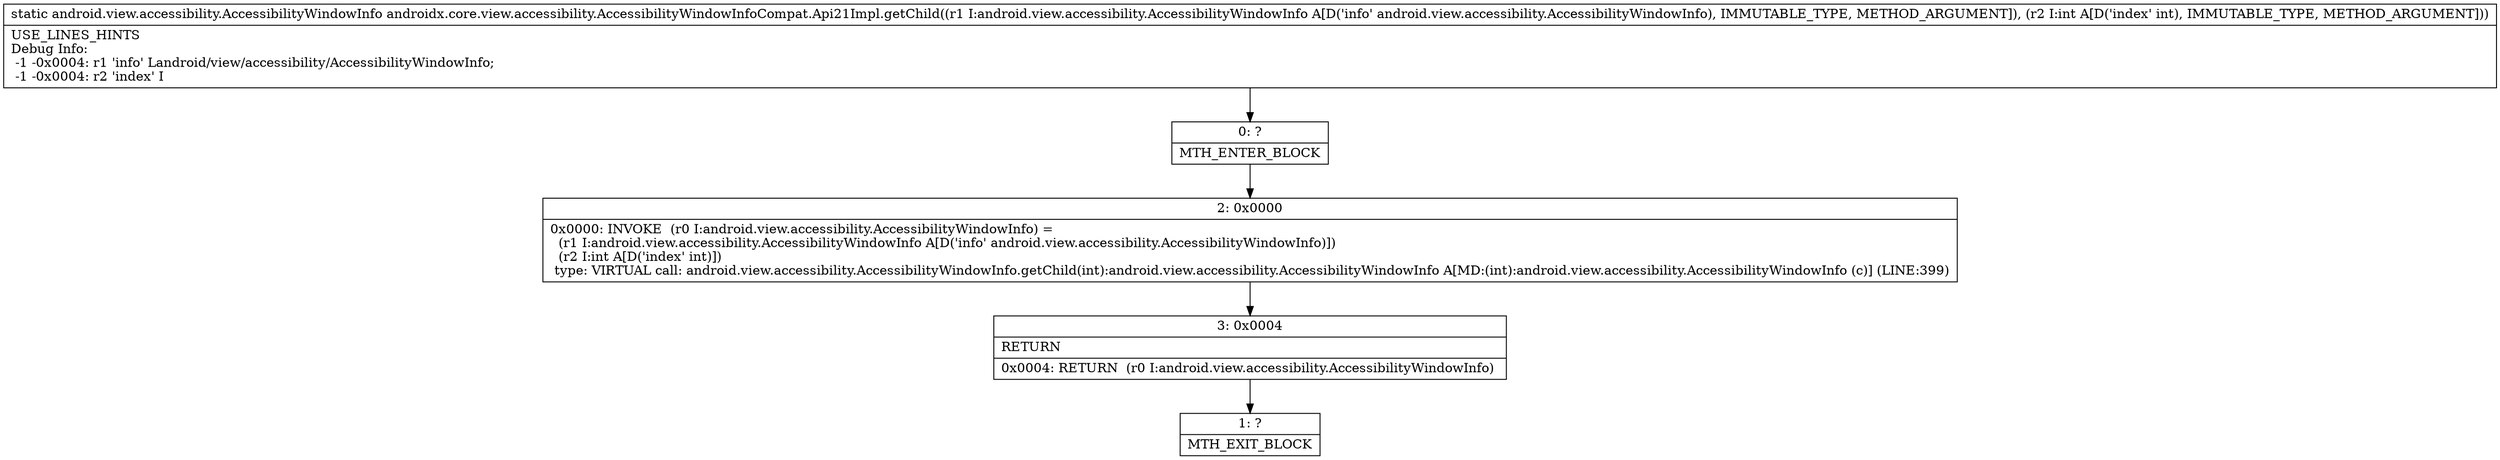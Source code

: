 digraph "CFG forandroidx.core.view.accessibility.AccessibilityWindowInfoCompat.Api21Impl.getChild(Landroid\/view\/accessibility\/AccessibilityWindowInfo;I)Landroid\/view\/accessibility\/AccessibilityWindowInfo;" {
Node_0 [shape=record,label="{0\:\ ?|MTH_ENTER_BLOCK\l}"];
Node_2 [shape=record,label="{2\:\ 0x0000|0x0000: INVOKE  (r0 I:android.view.accessibility.AccessibilityWindowInfo) = \l  (r1 I:android.view.accessibility.AccessibilityWindowInfo A[D('info' android.view.accessibility.AccessibilityWindowInfo)])\l  (r2 I:int A[D('index' int)])\l type: VIRTUAL call: android.view.accessibility.AccessibilityWindowInfo.getChild(int):android.view.accessibility.AccessibilityWindowInfo A[MD:(int):android.view.accessibility.AccessibilityWindowInfo (c)] (LINE:399)\l}"];
Node_3 [shape=record,label="{3\:\ 0x0004|RETURN\l|0x0004: RETURN  (r0 I:android.view.accessibility.AccessibilityWindowInfo) \l}"];
Node_1 [shape=record,label="{1\:\ ?|MTH_EXIT_BLOCK\l}"];
MethodNode[shape=record,label="{static android.view.accessibility.AccessibilityWindowInfo androidx.core.view.accessibility.AccessibilityWindowInfoCompat.Api21Impl.getChild((r1 I:android.view.accessibility.AccessibilityWindowInfo A[D('info' android.view.accessibility.AccessibilityWindowInfo), IMMUTABLE_TYPE, METHOD_ARGUMENT]), (r2 I:int A[D('index' int), IMMUTABLE_TYPE, METHOD_ARGUMENT]))  | USE_LINES_HINTS\lDebug Info:\l  \-1 \-0x0004: r1 'info' Landroid\/view\/accessibility\/AccessibilityWindowInfo;\l  \-1 \-0x0004: r2 'index' I\l}"];
MethodNode -> Node_0;Node_0 -> Node_2;
Node_2 -> Node_3;
Node_3 -> Node_1;
}

